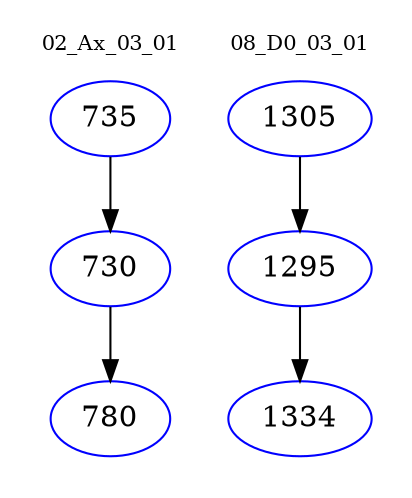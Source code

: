 digraph{
subgraph cluster_0 {
color = white
label = "02_Ax_03_01";
fontsize=10;
T0_735 [label="735", color="blue"]
T0_735 -> T0_730 [color="black"]
T0_730 [label="730", color="blue"]
T0_730 -> T0_780 [color="black"]
T0_780 [label="780", color="blue"]
}
subgraph cluster_1 {
color = white
label = "08_D0_03_01";
fontsize=10;
T1_1305 [label="1305", color="blue"]
T1_1305 -> T1_1295 [color="black"]
T1_1295 [label="1295", color="blue"]
T1_1295 -> T1_1334 [color="black"]
T1_1334 [label="1334", color="blue"]
}
}
